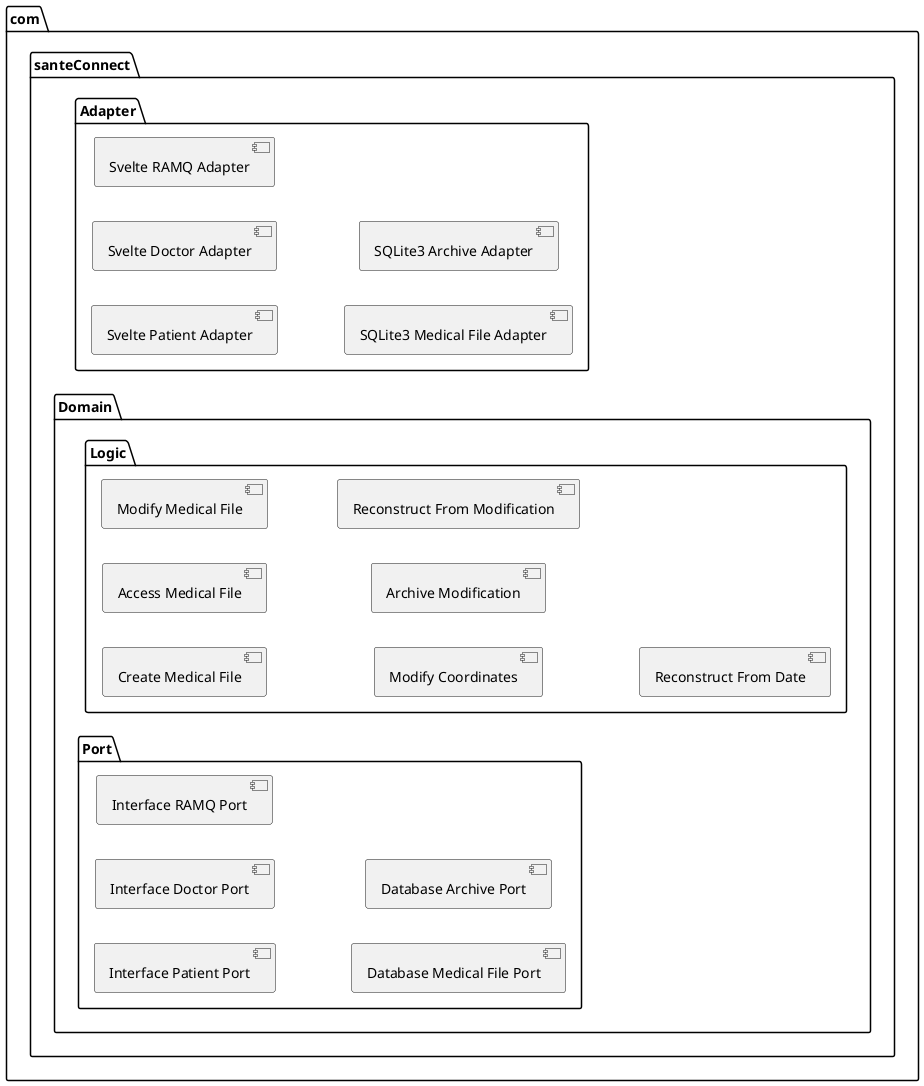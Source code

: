 @startuml

left to right direction

package "com" {
  package "santeConnect"{
    package "Adapter" {
      [Svelte Patient Adapter]
      [Svelte Doctor Adapter]
      [Svelte RAMQ Adapter]
      [SQLite3 Medical File Adapter]
      [SQLite3 Archive Adapter]
    }

    package "Domain" {
      package "Logic" {
        [Create Medical File]
        [Access Medical File]
        [Modify Medical File]
        [Modify Coordinates]
        [Archive Modification]
        [Reconstruct From Modification]
        [Reconstruct From Date]
      }

      package "Port" {
        [Interface Patient Port]
        [Interface Doctor Port]
        [Interface RAMQ Port]
        [Database Medical File Port]
        [Database Archive Port]
      }
    }
  }
}
@enduml